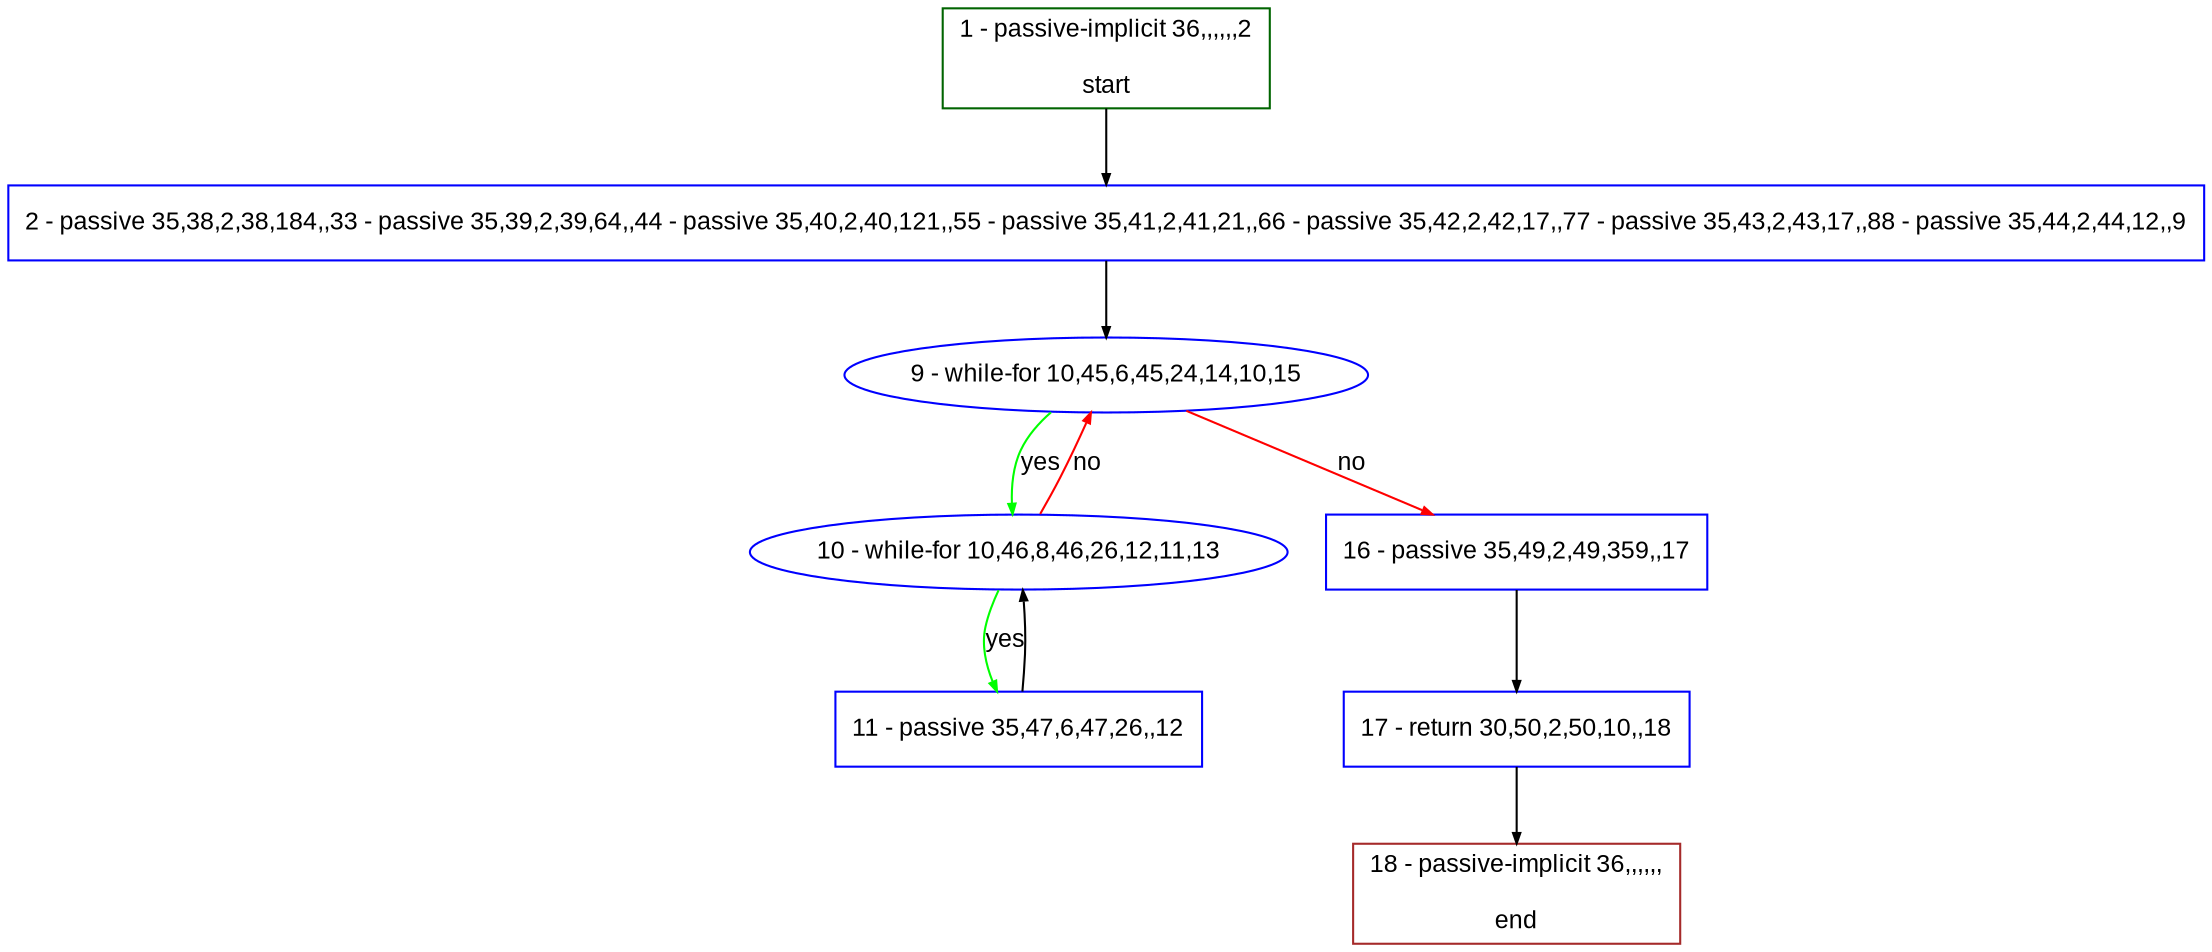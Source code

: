digraph "" {
  graph [pack="true", label="", fontsize="12", packmode="clust", fontname="Arial", fillcolor="#FFFFCC", bgcolor="white", style="rounded,filled", compound="true"];
  node [node_initialized="no", label="", color="grey", fontsize="12", fillcolor="white", fontname="Arial", style="filled", shape="rectangle", compound="true", fixedsize="false"];
  edge [fontcolor="black", arrowhead="normal", arrowtail="none", arrowsize="0.5", ltail="", label="", color="black", fontsize="12", lhead="", fontname="Arial", dir="forward", compound="true"];
  __N1 [label="2 - passive 35,38,2,38,184,,33 - passive 35,39,2,39,64,,44 - passive 35,40,2,40,121,,55 - passive 35,41,2,41,21,,66 - passive 35,42,2,42,17,,77 - passive 35,43,2,43,17,,88 - passive 35,44,2,44,12,,9", color="#0000ff", fillcolor="#ffffff", style="filled", shape="box"];
  __N2 [label="1 - passive-implicit 36,,,,,,2\n\nstart", color="#006400", fillcolor="#ffffff", style="filled", shape="box"];
  __N3 [label="9 - while-for 10,45,6,45,24,14,10,15", color="#0000ff", fillcolor="#ffffff", style="filled", shape="oval"];
  __N4 [label="10 - while-for 10,46,8,46,26,12,11,13", color="#0000ff", fillcolor="#ffffff", style="filled", shape="oval"];
  __N5 [label="16 - passive 35,49,2,49,359,,17", color="#0000ff", fillcolor="#ffffff", style="filled", shape="box"];
  __N6 [label="11 - passive 35,47,6,47,26,,12", color="#0000ff", fillcolor="#ffffff", style="filled", shape="box"];
  __N7 [label="17 - return 30,50,2,50,10,,18", color="#0000ff", fillcolor="#ffffff", style="filled", shape="box"];
  __N8 [label="18 - passive-implicit 36,,,,,,\n\nend", color="#a52a2a", fillcolor="#ffffff", style="filled", shape="box"];
  __N2 -> __N1 [arrowhead="normal", arrowtail="none", color="#000000", label="", dir="forward"];
  __N1 -> __N3 [arrowhead="normal", arrowtail="none", color="#000000", label="", dir="forward"];
  __N3 -> __N4 [arrowhead="normal", arrowtail="none", color="#00ff00", label="yes", dir="forward"];
  __N4 -> __N3 [arrowhead="normal", arrowtail="none", color="#ff0000", label="no", dir="forward"];
  __N3 -> __N5 [arrowhead="normal", arrowtail="none", color="#ff0000", label="no", dir="forward"];
  __N4 -> __N6 [arrowhead="normal", arrowtail="none", color="#00ff00", label="yes", dir="forward"];
  __N6 -> __N4 [arrowhead="normal", arrowtail="none", color="#000000", label="", dir="forward"];
  __N5 -> __N7 [arrowhead="normal", arrowtail="none", color="#000000", label="", dir="forward"];
  __N7 -> __N8 [arrowhead="normal", arrowtail="none", color="#000000", label="", dir="forward"];
}

